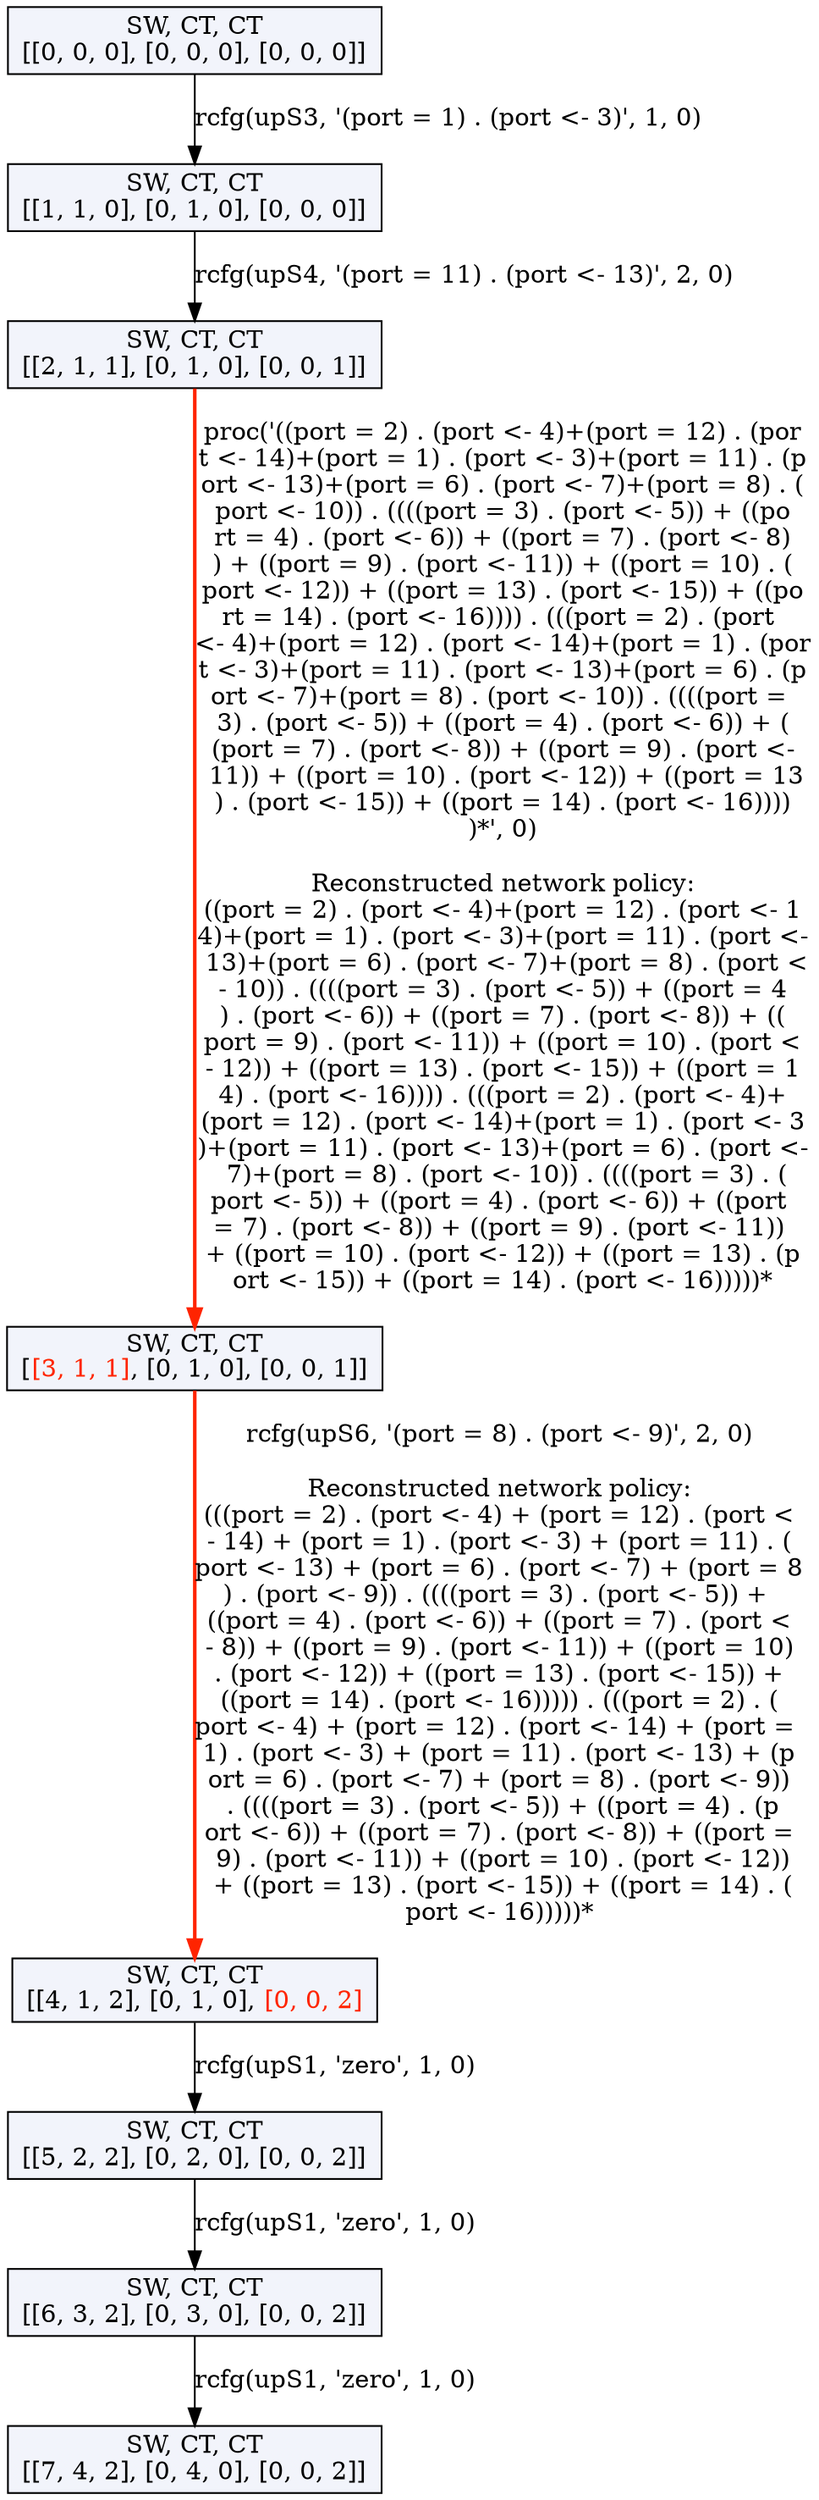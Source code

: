 digraph g {
n0 [label=<SW, CT, CT<br/>[[0, 0, 0], [0, 0, 0], [0, 0, 0]]>, shape=rectangle, style=filled, fillcolor="#F2F4FB"];
n1 [label=<SW, CT, CT<br/>[[1, 1, 0], [0, 1, 0], [0, 0, 0]]>, shape=rectangle, style=filled, fillcolor="#F2F4FB"];
n0 -> n1 [label="rcfg(upS3, '(port = 1) . (port <- 3)', 1, 0)", color="#000000", penwidth=1.0];
n2 [label=<SW, CT, CT<br/>[[2, 1, 1], [0, 1, 0], [0, 0, 1]]>, shape=rectangle, style=filled, fillcolor="#F2F4FB"];
n1 -> n2 [label="rcfg(upS4, '(port = 11) . (port <- 13)', 2, 0)", color="#000000", penwidth=1.0];
n3 [label=<SW, CT, CT<br/>[<font color="#FF2400">[3, 1, 1]</font>, [0, 1, 0], [0, 0, 1]]>, shape=rectangle, style=filled, fillcolor="#F2F4FB"];
n2 -> n3 [label="proc('((port = 2) . (port <- 4)+(port = 12) . (por
t <- 14)+(port = 1) . (port <- 3)+(port = 11) . (p
ort <- 13)+(port = 6) . (port <- 7)+(port = 8) . (
port <- 10)) . ((((port = 3) . (port <- 5)) + ((po
rt = 4) . (port <- 6)) + ((port = 7) . (port <- 8)
) + ((port = 9) . (port <- 11)) + ((port = 10) . (
port <- 12)) + ((port = 13) . (port <- 15)) + ((po
rt = 14) . (port <- 16)))) . (((port = 2) . (port 
<- 4)+(port = 12) . (port <- 14)+(port = 1) . (por
t <- 3)+(port = 11) . (port <- 13)+(port = 6) . (p
ort <- 7)+(port = 8) . (port <- 10)) . ((((port = 
3) . (port <- 5)) + ((port = 4) . (port <- 6)) + (
(port = 7) . (port <- 8)) + ((port = 9) . (port <-
 11)) + ((port = 10) . (port <- 12)) + ((port = 13
) . (port <- 15)) + ((port = 14) . (port <- 16))))
)*', 0)

Reconstructed network policy:
((port = 2) . (port <- 4)+(port = 12) . (port <- 1
4)+(port = 1) . (port <- 3)+(port = 11) . (port <-
 13)+(port = 6) . (port <- 7)+(port = 8) . (port <
- 10)) . ((((port = 3) . (port <- 5)) + ((port = 4
) . (port <- 6)) + ((port = 7) . (port <- 8)) + ((
port = 9) . (port <- 11)) + ((port = 10) . (port <
- 12)) + ((port = 13) . (port <- 15)) + ((port = 1
4) . (port <- 16)))) . (((port = 2) . (port <- 4)+
(port = 12) . (port <- 14)+(port = 1) . (port <- 3
)+(port = 11) . (port <- 13)+(port = 6) . (port <-
 7)+(port = 8) . (port <- 10)) . ((((port = 3) . (
port <- 5)) + ((port = 4) . (port <- 6)) + ((port 
= 7) . (port <- 8)) + ((port = 9) . (port <- 11)) 
+ ((port = 10) . (port <- 12)) + ((port = 13) . (p
ort <- 15)) + ((port = 14) . (port <- 16)))))*", color="#FF2400", penwidth=2.0];
n4 [label=<SW, CT, CT<br/>[[4, 1, 2], [0, 1, 0], <font color="#FF2400">[0, 0, 2]</font>]>, shape=rectangle, style=filled, fillcolor="#F2F4FB"];
n3 -> n4 [label="rcfg(upS6, '(port = 8) . (port <- 9)', 2, 0)

Reconstructed network policy:
(((port = 2) . (port <- 4) + (port = 12) . (port <
- 14) + (port = 1) . (port <- 3) + (port = 11) . (
port <- 13) + (port = 6) . (port <- 7) + (port = 8
) . (port <- 9)) . ((((port = 3) . (port <- 5)) + 
((port = 4) . (port <- 6)) + ((port = 7) . (port <
- 8)) + ((port = 9) . (port <- 11)) + ((port = 10)
 . (port <- 12)) + ((port = 13) . (port <- 15)) + 
((port = 14) . (port <- 16))))) . (((port = 2) . (
port <- 4) + (port = 12) . (port <- 14) + (port = 
1) . (port <- 3) + (port = 11) . (port <- 13) + (p
ort = 6) . (port <- 7) + (port = 8) . (port <- 9))
 . ((((port = 3) . (port <- 5)) + ((port = 4) . (p
ort <- 6)) + ((port = 7) . (port <- 8)) + ((port =
 9) . (port <- 11)) + ((port = 10) . (port <- 12))
 + ((port = 13) . (port <- 15)) + ((port = 14) . (
port <- 16)))))*", color="#FF2400", penwidth=2.0];
n5 [label=<SW, CT, CT<br/>[[5, 2, 2], [0, 2, 0], [0, 0, 2]]>, shape=rectangle, style=filled, fillcolor="#F2F4FB"];
n4 -> n5 [label="rcfg(upS1, 'zero', 1, 0)", color="#000000", penwidth=1.0];
n6 [label=<SW, CT, CT<br/>[[6, 3, 2], [0, 3, 0], [0, 0, 2]]>, shape=rectangle, style=filled, fillcolor="#F2F4FB"];
n5 -> n6 [label="rcfg(upS1, 'zero', 1, 0)", color="#000000", penwidth=1.0];
n7 [label=<SW, CT, CT<br/>[[7, 4, 2], [0, 4, 0], [0, 0, 2]]>, shape=rectangle, style=filled, fillcolor="#F2F4FB"];
n6 -> n7 [label="rcfg(upS1, 'zero', 1, 0)", color="#000000", penwidth=1.0];
}